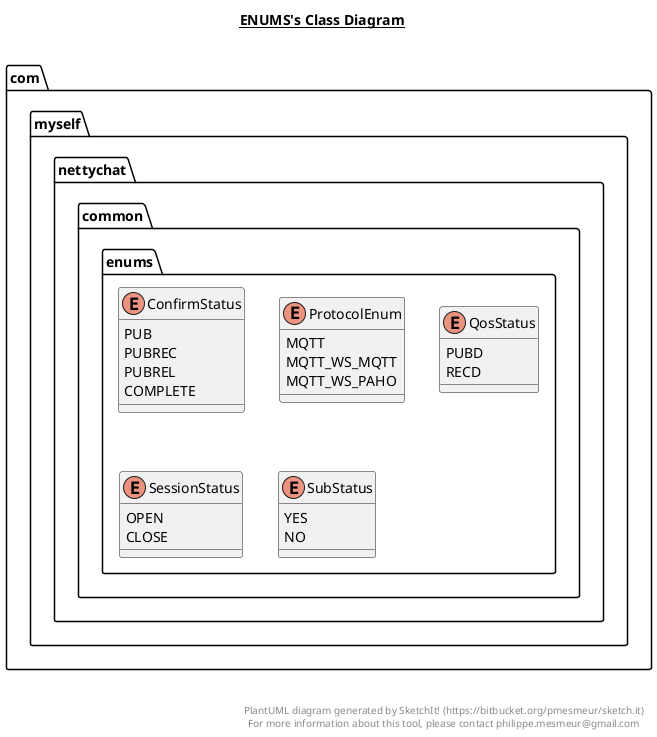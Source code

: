 @startuml

title __ENUMS's Class Diagram__\n

  package com.myself.nettychat {
    package com.myself.nettychat.common.enums {
      enum ConfirmStatus {
        PUB
        PUBREC
        PUBREL
        COMPLETE
      }
    }
  }
  

  package com.myself.nettychat {
    package com.myself.nettychat.common.enums {
      enum ProtocolEnum {
        MQTT
        MQTT_WS_MQTT
        MQTT_WS_PAHO
      }
    }
  }
  

  package com.myself.nettychat {
    package com.myself.nettychat.common.enums {
      enum QosStatus {
        PUBD
        RECD
      }
    }
  }
  

  package com.myself.nettychat {
    package com.myself.nettychat.common.enums {
      enum SessionStatus {
        OPEN
        CLOSE
      }
    }
  }
  

  package com.myself.nettychat {
    package com.myself.nettychat.common.enums {
      enum SubStatus {
        YES
        NO
      }
    }
  }
  



right footer


PlantUML diagram generated by SketchIt! (https://bitbucket.org/pmesmeur/sketch.it)
For more information about this tool, please contact philippe.mesmeur@gmail.com
endfooter

@enduml
